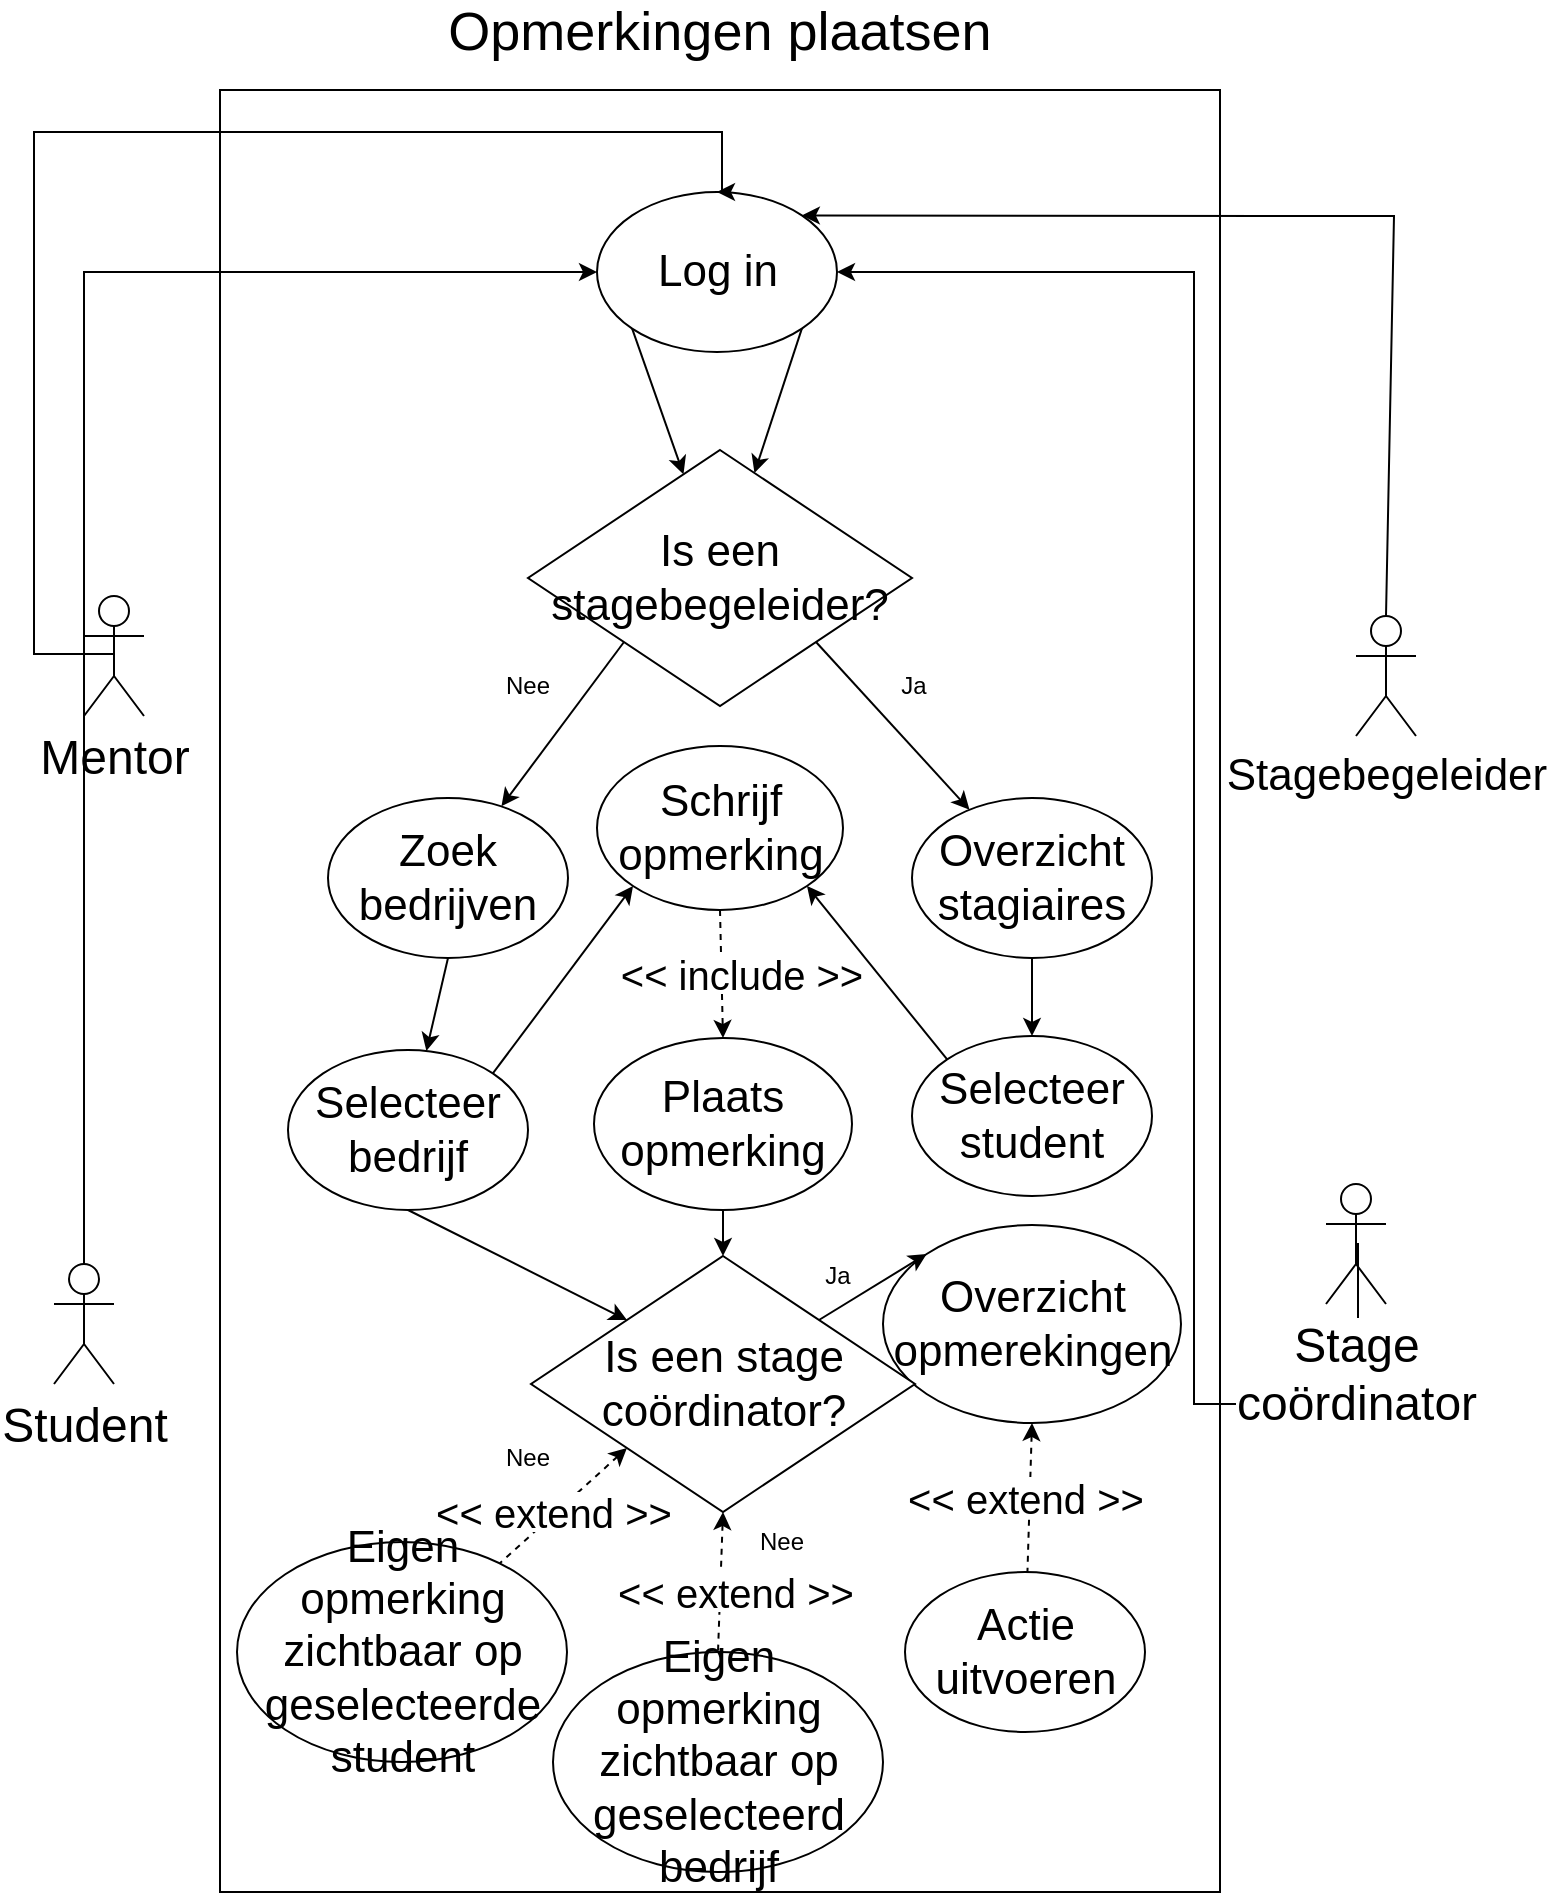 <mxfile version="12.3.9" type="device" pages="1"><diagram id="wXtKJfX2qPpmf1A4eIuP" name="Page-1"><mxGraphModel dx="556" dy="790" grid="1" gridSize="10" guides="1" tooltips="1" connect="1" arrows="1" fold="1" page="1" pageScale="1" pageWidth="827" pageHeight="1169" math="0" shadow="0"><root><mxCell id="0"/><mxCell id="1" parent="0"/><mxCell id="2gb88_7HVc5cMrOk5_HM-1" value="&lt;font style=&quot;font-size: 24px&quot;&gt;Student&lt;/font&gt;" style="shape=umlActor;verticalLabelPosition=bottom;labelBackgroundColor=#ffffff;verticalAlign=top;html=1;outlineConnect=0;" vertex="1" parent="1"><mxGeometry x="80" y="666" width="30" height="60" as="geometry"/></mxCell><mxCell id="2gb88_7HVc5cMrOk5_HM-3" value="" style="rounded=0;whiteSpace=wrap;html=1;" vertex="1" parent="1"><mxGeometry x="163" y="79" width="500" height="901" as="geometry"/></mxCell><mxCell id="2gb88_7HVc5cMrOk5_HM-5" value="&lt;font style=&quot;font-size: 27px&quot;&gt;Opmerkingen plaatsen&lt;/font&gt;" style="text;html=1;strokeColor=none;fillColor=none;align=center;verticalAlign=middle;whiteSpace=wrap;rounded=0;" vertex="1" parent="1"><mxGeometry x="229" y="40" width="368" height="20" as="geometry"/></mxCell><mxCell id="2gb88_7HVc5cMrOk5_HM-21" style="edgeStyle=orthogonalEdgeStyle;rounded=0;orthogonalLoop=1;jettySize=auto;html=1;exitX=0.5;exitY=0.5;exitDx=0;exitDy=0;exitPerimeter=0;entryX=1;entryY=0.5;entryDx=0;entryDy=0;" edge="1" parent="1" source="2gb88_7HVc5cMrOk5_HM-9" target="2gb88_7HVc5cMrOk5_HM-12"><mxGeometry relative="1" as="geometry"><Array as="points"><mxPoint x="732" y="656"/><mxPoint x="732" y="736"/><mxPoint x="650" y="736"/><mxPoint x="650" y="170"/></Array></mxGeometry></mxCell><mxCell id="2gb88_7HVc5cMrOk5_HM-9" value="&lt;font style=&quot;font-size: 24px&quot;&gt;Stage &lt;br&gt;coördinator&lt;/font&gt;" style="shape=umlActor;verticalLabelPosition=bottom;labelBackgroundColor=#ffffff;verticalAlign=top;html=1;outlineConnect=0;" vertex="1" parent="1"><mxGeometry x="716" y="626" width="30" height="60" as="geometry"/></mxCell><mxCell id="2gb88_7HVc5cMrOk5_HM-22" style="rounded=0;orthogonalLoop=1;jettySize=auto;html=1;exitX=0;exitY=1;exitDx=0;exitDy=0;" edge="1" parent="1" source="2gb88_7HVc5cMrOk5_HM-12" target="2gb88_7HVc5cMrOk5_HM-13"><mxGeometry relative="1" as="geometry"/></mxCell><mxCell id="2gb88_7HVc5cMrOk5_HM-30" style="edgeStyle=none;rounded=0;orthogonalLoop=1;jettySize=auto;html=1;exitX=1;exitY=1;exitDx=0;exitDy=0;startArrow=none;startFill=0;endArrow=classic;endFill=1;" edge="1" parent="1" source="2gb88_7HVc5cMrOk5_HM-12" target="2gb88_7HVc5cMrOk5_HM-13"><mxGeometry relative="1" as="geometry"><mxPoint x="480" y="352" as="targetPoint"/></mxGeometry></mxCell><mxCell id="2gb88_7HVc5cMrOk5_HM-12" value="&lt;font style=&quot;font-size: 22px&quot;&gt;Log in&lt;/font&gt;" style="ellipse;whiteSpace=wrap;html=1;" vertex="1" parent="1"><mxGeometry x="351.5" y="130" width="120" height="80" as="geometry"/></mxCell><mxCell id="2gb88_7HVc5cMrOk5_HM-23" style="edgeStyle=none;rounded=0;orthogonalLoop=1;jettySize=auto;html=1;exitX=0;exitY=1;exitDx=0;exitDy=0;startArrow=none;startFill=0;endArrow=classic;endFill=1;" edge="1" parent="1" source="2gb88_7HVc5cMrOk5_HM-13" target="2gb88_7HVc5cMrOk5_HM-14"><mxGeometry relative="1" as="geometry"/></mxCell><mxCell id="2gb88_7HVc5cMrOk5_HM-67" style="edgeStyle=none;rounded=0;orthogonalLoop=1;jettySize=auto;html=1;exitX=1;exitY=1;exitDx=0;exitDy=0;startArrow=none;startFill=0;endArrow=classic;endFill=1;" edge="1" parent="1" source="2gb88_7HVc5cMrOk5_HM-13" target="2gb88_7HVc5cMrOk5_HM-66"><mxGeometry relative="1" as="geometry"/></mxCell><mxCell id="2gb88_7HVc5cMrOk5_HM-13" value="&lt;font style=&quot;font-size: 22px&quot;&gt;Is een stagebegeleider?&lt;br&gt;&lt;/font&gt;" style="rhombus;whiteSpace=wrap;html=1;fontFamily=Helvetica;fontSize=12;fontColor=#000000;align=center;strokeColor=#000000;fillColor=#ffffff;" vertex="1" parent="1"><mxGeometry x="317" y="259" width="192" height="128" as="geometry"/></mxCell><mxCell id="2gb88_7HVc5cMrOk5_HM-24" style="edgeStyle=none;rounded=0;orthogonalLoop=1;jettySize=auto;html=1;exitX=0.5;exitY=1;exitDx=0;exitDy=0;" edge="1" parent="1" source="2gb88_7HVc5cMrOk5_HM-14" target="2gb88_7HVc5cMrOk5_HM-15"><mxGeometry relative="1" as="geometry"><mxPoint x="350" y="530" as="sourcePoint"/></mxGeometry></mxCell><mxCell id="2gb88_7HVc5cMrOk5_HM-14" value="&lt;font style=&quot;font-size: 22px&quot;&gt;Zoek bedrijven&lt;/font&gt;" style="ellipse;whiteSpace=wrap;html=1;" vertex="1" parent="1"><mxGeometry x="217" y="433" width="120" height="80" as="geometry"/></mxCell><mxCell id="2gb88_7HVc5cMrOk5_HM-52" style="edgeStyle=none;rounded=0;orthogonalLoop=1;jettySize=auto;html=1;exitX=1;exitY=0;exitDx=0;exitDy=0;entryX=0;entryY=1;entryDx=0;entryDy=0;startArrow=none;startFill=0;endArrow=classic;endFill=1;" edge="1" parent="1" source="2gb88_7HVc5cMrOk5_HM-15" target="2gb88_7HVc5cMrOk5_HM-47"><mxGeometry relative="1" as="geometry"/></mxCell><mxCell id="2gb88_7HVc5cMrOk5_HM-71" style="edgeStyle=none;rounded=0;orthogonalLoop=1;jettySize=auto;html=1;exitX=0.5;exitY=1;exitDx=0;exitDy=0;entryX=0;entryY=0;entryDx=0;entryDy=0;startArrow=none;startFill=0;endArrow=classic;endFill=1;" edge="1" parent="1" source="2gb88_7HVc5cMrOk5_HM-15" target="2gb88_7HVc5cMrOk5_HM-58"><mxGeometry relative="1" as="geometry"/></mxCell><mxCell id="2gb88_7HVc5cMrOk5_HM-15" value="&lt;span style=&quot;font-size: 22px&quot;&gt;Selecteer bedrijf&lt;/span&gt;" style="ellipse;whiteSpace=wrap;html=1;" vertex="1" parent="1"><mxGeometry x="197" y="559" width="120" height="80" as="geometry"/></mxCell><mxCell id="2gb88_7HVc5cMrOk5_HM-19" style="edgeStyle=orthogonalEdgeStyle;rounded=0;orthogonalLoop=1;jettySize=auto;html=1;exitX=0.5;exitY=0.5;exitDx=0;exitDy=0;exitPerimeter=0;entryX=0.5;entryY=0;entryDx=0;entryDy=0;" edge="1" parent="1" source="2gb88_7HVc5cMrOk5_HM-8" target="2gb88_7HVc5cMrOk5_HM-12"><mxGeometry relative="1" as="geometry"><Array as="points"><mxPoint x="70" y="361"/><mxPoint x="70" y="100"/><mxPoint x="414" y="100"/></Array></mxGeometry></mxCell><mxCell id="2gb88_7HVc5cMrOk5_HM-8" value="&lt;font style=&quot;font-size: 24px&quot;&gt;Mentor&lt;/font&gt;" style="shape=umlActor;verticalLabelPosition=bottom;labelBackgroundColor=#ffffff;verticalAlign=top;html=1;outlineConnect=0;" vertex="1" parent="1"><mxGeometry x="95" y="332" width="30" height="60" as="geometry"/></mxCell><mxCell id="2gb88_7HVc5cMrOk5_HM-38" style="edgeStyle=orthogonalEdgeStyle;rounded=0;orthogonalLoop=1;jettySize=auto;html=1;exitX=0.5;exitY=0;exitDx=0;exitDy=0;exitPerimeter=0;entryX=0;entryY=0.5;entryDx=0;entryDy=0;" edge="1" parent="1" source="2gb88_7HVc5cMrOk5_HM-1" target="2gb88_7HVc5cMrOk5_HM-12"><mxGeometry relative="1" as="geometry"><mxPoint x="96" y="524" as="sourcePoint"/><mxPoint x="354" y="220" as="targetPoint"/></mxGeometry></mxCell><mxCell id="2gb88_7HVc5cMrOk5_HM-39" style="edgeStyle=none;rounded=0;orthogonalLoop=1;jettySize=auto;html=1;exitX=0;exitY=0.5;exitDx=0;exitDy=0;startArrow=none;startFill=0;endArrow=classic;endFill=1;" edge="1" parent="1" source="2gb88_7HVc5cMrOk5_HM-12" target="2gb88_7HVc5cMrOk5_HM-12"><mxGeometry relative="1" as="geometry"/></mxCell><mxCell id="2gb88_7HVc5cMrOk5_HM-43" style="edgeStyle=none;rounded=0;orthogonalLoop=1;jettySize=auto;html=1;exitX=0.5;exitY=0;exitDx=0;exitDy=0;exitPerimeter=0;entryX=1;entryY=0;entryDx=0;entryDy=0;startArrow=none;startFill=0;endArrow=classic;endFill=1;" edge="1" parent="1" source="2gb88_7HVc5cMrOk5_HM-42" target="2gb88_7HVc5cMrOk5_HM-12"><mxGeometry relative="1" as="geometry"><Array as="points"><mxPoint x="750" y="142"/></Array></mxGeometry></mxCell><mxCell id="2gb88_7HVc5cMrOk5_HM-42" value="&lt;font style=&quot;font-size: 22px&quot;&gt;Stagebegeleider&lt;/font&gt;" style="shape=umlActor;verticalLabelPosition=bottom;labelBackgroundColor=#ffffff;verticalAlign=top;html=1;outlineConnect=0;fillColor=#ffffff;" vertex="1" parent="1"><mxGeometry x="731" y="342" width="30" height="60" as="geometry"/></mxCell><mxCell id="2gb88_7HVc5cMrOk5_HM-45" value="Nee" style="text;html=1;strokeColor=none;fillColor=none;align=center;verticalAlign=middle;whiteSpace=wrap;rounded=0;" vertex="1" parent="1"><mxGeometry x="297" y="367" width="40" height="20" as="geometry"/></mxCell><mxCell id="2gb88_7HVc5cMrOk5_HM-54" style="edgeStyle=none;rounded=0;orthogonalLoop=1;jettySize=auto;html=1;exitX=0.5;exitY=1;exitDx=0;exitDy=0;entryX=0.5;entryY=0;entryDx=0;entryDy=0;startArrow=none;startFill=0;endArrow=classic;endFill=1;dashed=1;" edge="1" parent="1" source="2gb88_7HVc5cMrOk5_HM-47" target="2gb88_7HVc5cMrOk5_HM-48"><mxGeometry relative="1" as="geometry"/></mxCell><mxCell id="2gb88_7HVc5cMrOk5_HM-47" value="&lt;font style=&quot;font-size: 22px&quot;&gt;Schrijf opmerking&lt;/font&gt;" style="ellipse;whiteSpace=wrap;html=1;fillColor=#ffffff;" vertex="1" parent="1"><mxGeometry x="351.5" y="407" width="123" height="82" as="geometry"/></mxCell><mxCell id="2gb88_7HVc5cMrOk5_HM-61" style="edgeStyle=none;rounded=0;orthogonalLoop=1;jettySize=auto;html=1;exitX=0.5;exitY=1;exitDx=0;exitDy=0;entryX=0.5;entryY=0;entryDx=0;entryDy=0;startArrow=none;startFill=0;endArrow=classic;endFill=1;" edge="1" parent="1" source="2gb88_7HVc5cMrOk5_HM-48" target="2gb88_7HVc5cMrOk5_HM-58"><mxGeometry relative="1" as="geometry"/></mxCell><mxCell id="2gb88_7HVc5cMrOk5_HM-48" value="&lt;font style=&quot;font-size: 22px&quot;&gt;Plaats opmerking&lt;/font&gt;" style="ellipse;whiteSpace=wrap;html=1;fillColor=#ffffff;" vertex="1" parent="1"><mxGeometry x="350" y="553" width="129" height="86" as="geometry"/></mxCell><mxCell id="2gb88_7HVc5cMrOk5_HM-49" value="&lt;span style=&quot;font-size: 22px&quot;&gt;Eigen opmerking zichtbaar op geselecteerd bedrijf&lt;br&gt;&lt;/span&gt;" style="ellipse;whiteSpace=wrap;html=1;fillColor=#ffffff;" vertex="1" parent="1"><mxGeometry x="329.5" y="860" width="165" height="110" as="geometry"/></mxCell><mxCell id="2gb88_7HVc5cMrOk5_HM-65" style="edgeStyle=none;rounded=0;orthogonalLoop=1;jettySize=auto;html=1;exitX=0.5;exitY=1;exitDx=0;exitDy=0;startArrow=classic;startFill=1;endArrow=none;endFill=0;dashed=1;" edge="1" parent="1" source="2gb88_7HVc5cMrOk5_HM-50" target="2gb88_7HVc5cMrOk5_HM-51"><mxGeometry relative="1" as="geometry"/></mxCell><mxCell id="2gb88_7HVc5cMrOk5_HM-50" value="&lt;font style=&quot;font-size: 22px&quot;&gt;Overzicht opmerekingen&lt;/font&gt;" style="ellipse;whiteSpace=wrap;html=1;fillColor=#ffffff;" vertex="1" parent="1"><mxGeometry x="494.5" y="646.5" width="149" height="99" as="geometry"/></mxCell><mxCell id="2gb88_7HVc5cMrOk5_HM-51" value="&lt;font style=&quot;font-size: 22px&quot;&gt;Actie uitvoeren&lt;/font&gt;" style="ellipse;whiteSpace=wrap;html=1;fillColor=#ffffff;" vertex="1" parent="1"><mxGeometry x="505.5" y="820" width="120" height="80" as="geometry"/></mxCell><mxCell id="2gb88_7HVc5cMrOk5_HM-55" value="&lt;font style=&quot;font-size: 20px&quot;&gt;&amp;lt;&amp;lt; include &amp;gt;&amp;gt;&lt;/font&gt;" style="text;html=1;strokeColor=none;fillColor=#ffffff;align=center;verticalAlign=middle;whiteSpace=wrap;rounded=0;" vertex="1" parent="1"><mxGeometry x="354.5" y="511" width="138" height="20" as="geometry"/></mxCell><mxCell id="2gb88_7HVc5cMrOk5_HM-64" style="edgeStyle=none;rounded=0;orthogonalLoop=1;jettySize=auto;html=1;exitX=1;exitY=0;exitDx=0;exitDy=0;entryX=0;entryY=0;entryDx=0;entryDy=0;startArrow=none;startFill=0;endArrow=classic;endFill=1;" edge="1" parent="1" source="2gb88_7HVc5cMrOk5_HM-58" target="2gb88_7HVc5cMrOk5_HM-50"><mxGeometry relative="1" as="geometry"/></mxCell><mxCell id="2gb88_7HVc5cMrOk5_HM-74" style="edgeStyle=none;rounded=0;orthogonalLoop=1;jettySize=auto;html=1;exitX=0;exitY=1;exitDx=0;exitDy=0;dashed=1;startArrow=classic;startFill=1;endArrow=none;endFill=0;" edge="1" parent="1" source="2gb88_7HVc5cMrOk5_HM-58" target="2gb88_7HVc5cMrOk5_HM-73"><mxGeometry relative="1" as="geometry"/></mxCell><mxCell id="2gb88_7HVc5cMrOk5_HM-75" style="edgeStyle=none;rounded=0;orthogonalLoop=1;jettySize=auto;html=1;exitX=0.5;exitY=1;exitDx=0;exitDy=0;entryX=0.5;entryY=0;entryDx=0;entryDy=0;startArrow=classic;startFill=1;endArrow=none;endFill=0;dashed=1;" edge="1" parent="1" source="2gb88_7HVc5cMrOk5_HM-58" target="2gb88_7HVc5cMrOk5_HM-49"><mxGeometry relative="1" as="geometry"/></mxCell><mxCell id="2gb88_7HVc5cMrOk5_HM-58" value="&lt;font style=&quot;font-size: 22px&quot;&gt;Is een stage coördinator?&lt;br&gt;&lt;/font&gt;" style="rhombus;whiteSpace=wrap;html=1;fontFamily=Helvetica;fontSize=12;fontColor=#000000;align=center;strokeColor=#000000;fillColor=#ffffff;" vertex="1" parent="1"><mxGeometry x="318.5" y="662" width="192" height="128" as="geometry"/></mxCell><mxCell id="2gb88_7HVc5cMrOk5_HM-69" style="edgeStyle=none;rounded=0;orthogonalLoop=1;jettySize=auto;html=1;exitX=0.5;exitY=1;exitDx=0;exitDy=0;entryX=0.5;entryY=0;entryDx=0;entryDy=0;startArrow=none;startFill=0;endArrow=classic;endFill=1;" edge="1" parent="1" source="2gb88_7HVc5cMrOk5_HM-66" target="2gb88_7HVc5cMrOk5_HM-68"><mxGeometry relative="1" as="geometry"/></mxCell><mxCell id="2gb88_7HVc5cMrOk5_HM-66" value="&lt;font style=&quot;font-size: 22px&quot;&gt;Overzicht stagiaires&lt;/font&gt;" style="ellipse;whiteSpace=wrap;html=1;fillColor=#ffffff;" vertex="1" parent="1"><mxGeometry x="509" y="433" width="120" height="80" as="geometry"/></mxCell><mxCell id="2gb88_7HVc5cMrOk5_HM-70" style="edgeStyle=none;rounded=0;orthogonalLoop=1;jettySize=auto;html=1;exitX=0;exitY=0;exitDx=0;exitDy=0;entryX=1;entryY=1;entryDx=0;entryDy=0;startArrow=none;startFill=0;endArrow=classic;endFill=1;" edge="1" parent="1" source="2gb88_7HVc5cMrOk5_HM-68" target="2gb88_7HVc5cMrOk5_HM-47"><mxGeometry relative="1" as="geometry"/></mxCell><mxCell id="2gb88_7HVc5cMrOk5_HM-68" value="&lt;font style=&quot;font-size: 22px&quot;&gt;Selecteer student&lt;/font&gt;" style="ellipse;whiteSpace=wrap;html=1;fillColor=#ffffff;" vertex="1" parent="1"><mxGeometry x="509" y="552" width="120" height="80" as="geometry"/></mxCell><mxCell id="2gb88_7HVc5cMrOk5_HM-72" value="&lt;font style=&quot;font-size: 20px&quot;&gt;&amp;lt;&amp;lt; extend&amp;nbsp;&amp;gt;&amp;gt;&lt;/font&gt;" style="text;html=1;strokeColor=none;fillColor=#ffffff;align=center;verticalAlign=middle;whiteSpace=wrap;rounded=0;" vertex="1" parent="1"><mxGeometry x="496.5" y="772.5" width="138" height="20" as="geometry"/></mxCell><mxCell id="2gb88_7HVc5cMrOk5_HM-73" value="&lt;span style=&quot;font-size: 22px&quot;&gt;Eigen opmerking zichtbaar op geselecteerde student&lt;br&gt;&lt;/span&gt;" style="ellipse;whiteSpace=wrap;html=1;fillColor=#ffffff;" vertex="1" parent="1"><mxGeometry x="171.5" y="805" width="165" height="110" as="geometry"/></mxCell><mxCell id="2gb88_7HVc5cMrOk5_HM-76" value="&lt;font style=&quot;font-size: 20px&quot;&gt;&amp;lt;&amp;lt; extend&amp;nbsp;&amp;gt;&amp;gt;&lt;/font&gt;" style="text;html=1;strokeColor=none;fillColor=#ffffff;align=center;verticalAlign=middle;whiteSpace=wrap;rounded=0;" vertex="1" parent="1"><mxGeometry x="352" y="820" width="138" height="20" as="geometry"/></mxCell><mxCell id="2gb88_7HVc5cMrOk5_HM-77" value="&lt;font style=&quot;font-size: 20px&quot;&gt;&amp;lt;&amp;lt; extend&amp;nbsp;&amp;gt;&amp;gt;&lt;/font&gt;" style="text;html=1;strokeColor=none;fillColor=#ffffff;align=center;verticalAlign=middle;whiteSpace=wrap;rounded=0;" vertex="1" parent="1"><mxGeometry x="260.5" y="780" width="138" height="20" as="geometry"/></mxCell><mxCell id="2gb88_7HVc5cMrOk5_HM-78" value="Nee" style="text;html=1;strokeColor=none;fillColor=none;align=center;verticalAlign=middle;whiteSpace=wrap;rounded=0;" vertex="1" parent="1"><mxGeometry x="423.5" y="795" width="40" height="20" as="geometry"/></mxCell><mxCell id="2gb88_7HVc5cMrOk5_HM-79" value="Nee" style="text;html=1;strokeColor=none;fillColor=none;align=center;verticalAlign=middle;whiteSpace=wrap;rounded=0;" vertex="1" parent="1"><mxGeometry x="297" y="752.5" width="40" height="20" as="geometry"/></mxCell><mxCell id="2gb88_7HVc5cMrOk5_HM-80" value="Ja" style="text;html=1;strokeColor=none;fillColor=none;align=center;verticalAlign=middle;whiteSpace=wrap;rounded=0;" vertex="1" parent="1"><mxGeometry x="451.5" y="662" width="40" height="20" as="geometry"/></mxCell><mxCell id="2gb88_7HVc5cMrOk5_HM-81" value="Ja" style="text;html=1;strokeColor=none;fillColor=none;align=center;verticalAlign=middle;whiteSpace=wrap;rounded=0;" vertex="1" parent="1"><mxGeometry x="490" y="367" width="40" height="20" as="geometry"/></mxCell></root></mxGraphModel></diagram></mxfile>